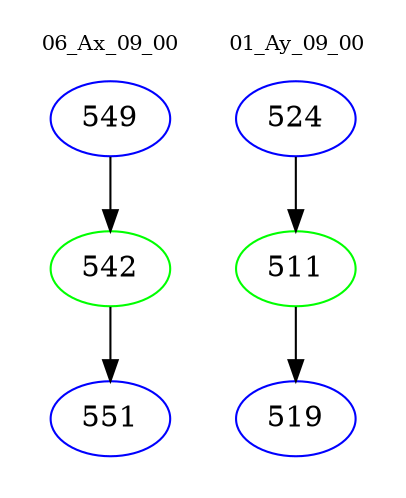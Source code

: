 digraph{
subgraph cluster_0 {
color = white
label = "06_Ax_09_00";
fontsize=10;
T0_549 [label="549", color="blue"]
T0_549 -> T0_542 [color="black"]
T0_542 [label="542", color="green"]
T0_542 -> T0_551 [color="black"]
T0_551 [label="551", color="blue"]
}
subgraph cluster_1 {
color = white
label = "01_Ay_09_00";
fontsize=10;
T1_524 [label="524", color="blue"]
T1_524 -> T1_511 [color="black"]
T1_511 [label="511", color="green"]
T1_511 -> T1_519 [color="black"]
T1_519 [label="519", color="blue"]
}
}
